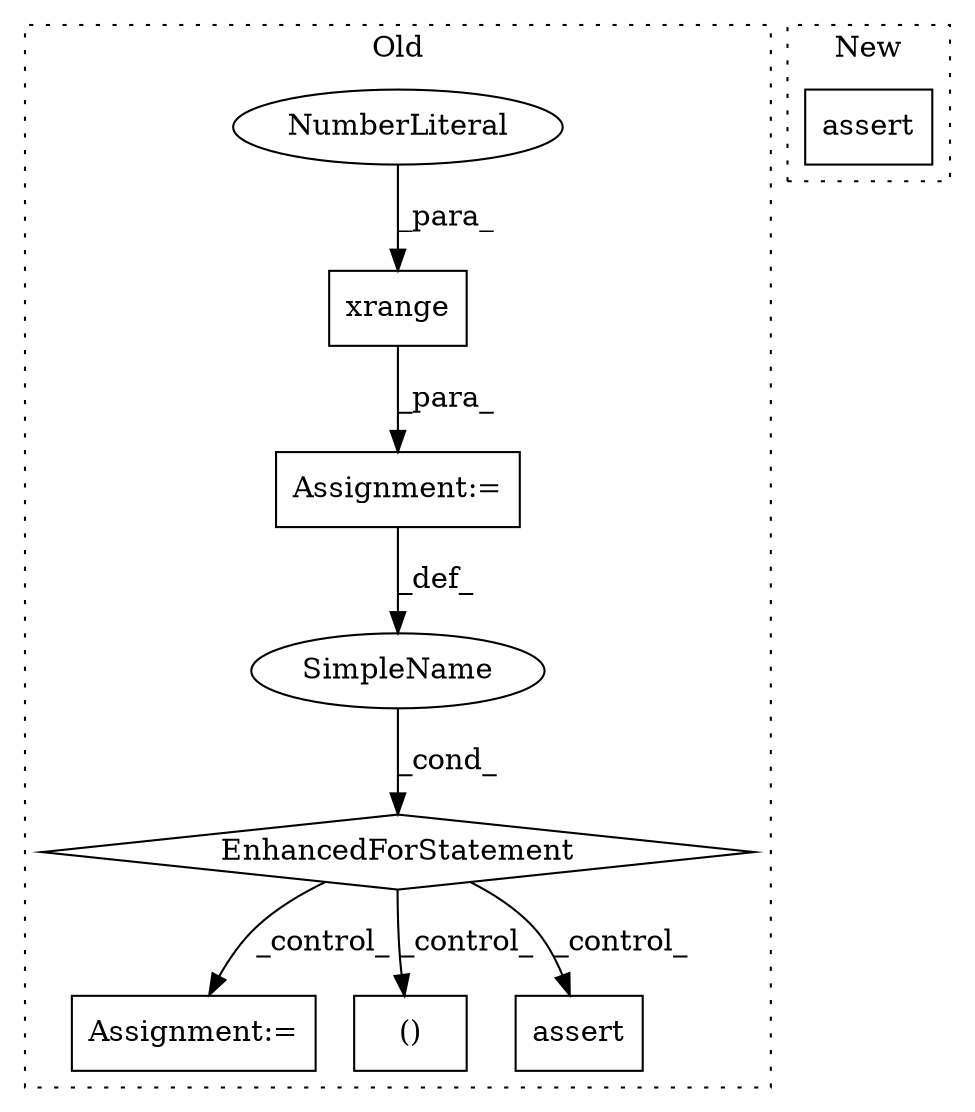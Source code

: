 digraph G {
subgraph cluster0 {
1 [label="xrange" a="32" s="1543,1555" l="7,1" shape="box"];
3 [label="Assignment:=" a="7" s="1482,1556" l="53,2" shape="box"];
4 [label="EnhancedForStatement" a="70" s="1482,1556" l="53,2" shape="diamond"];
5 [label="NumberLiteral" a="34" s="1550" l="5" shape="ellipse"];
6 [label="SimpleName" a="42" s="1539" l="1" shape="ellipse"];
7 [label="Assignment:=" a="7" s="1700" l="1" shape="box"];
8 [label="()" a="106" s="1646" l="15" shape="box"];
9 [label="assert" a="6" s="1978" l="7" shape="box"];
label = "Old";
style="dotted";
}
subgraph cluster1 {
2 [label="assert" a="32" s="1877,1910" l="11,1" shape="box"];
label = "New";
style="dotted";
}
1 -> 3 [label="_para_"];
3 -> 6 [label="_def_"];
4 -> 7 [label="_control_"];
4 -> 9 [label="_control_"];
4 -> 8 [label="_control_"];
5 -> 1 [label="_para_"];
6 -> 4 [label="_cond_"];
}
